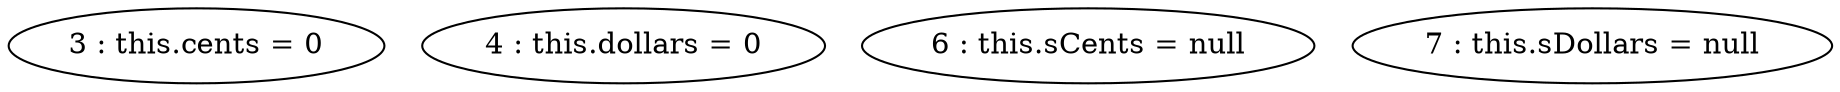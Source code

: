 digraph G {
"3 : this.cents = 0"
"4 : this.dollars = 0"
"6 : this.sCents = null"
"7 : this.sDollars = null"
}